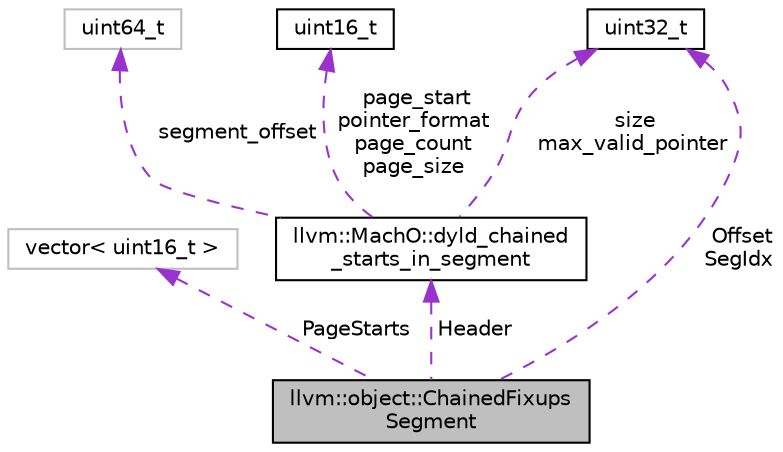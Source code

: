 digraph "llvm::object::ChainedFixupsSegment"
{
 // LATEX_PDF_SIZE
  bgcolor="transparent";
  edge [fontname="Helvetica",fontsize="10",labelfontname="Helvetica",labelfontsize="10"];
  node [fontname="Helvetica",fontsize="10",shape=record];
  Node1 [label="llvm::object::ChainedFixups\lSegment",height=0.2,width=0.4,color="black", fillcolor="grey75", style="filled", fontcolor="black",tooltip=" "];
  Node2 -> Node1 [dir="back",color="darkorchid3",fontsize="10",style="dashed",label=" PageStarts" ,fontname="Helvetica"];
  Node2 [label="vector\< uint16_t \>",height=0.2,width=0.4,color="grey75",tooltip=" "];
  Node3 -> Node1 [dir="back",color="darkorchid3",fontsize="10",style="dashed",label=" Header" ,fontname="Helvetica"];
  Node3 [label="llvm::MachO::dyld_chained\l_starts_in_segment",height=0.2,width=0.4,color="black",URL="$structllvm_1_1MachO_1_1dyld__chained__starts__in__segment.html",tooltip=" "];
  Node4 -> Node3 [dir="back",color="darkorchid3",fontsize="10",style="dashed",label=" segment_offset" ,fontname="Helvetica"];
  Node4 [label="uint64_t",height=0.2,width=0.4,color="grey75",tooltip=" "];
  Node5 -> Node3 [dir="back",color="darkorchid3",fontsize="10",style="dashed",label=" page_start\npointer_format\npage_count\npage_size" ,fontname="Helvetica"];
  Node5 [label="uint16_t",height=0.2,width=0.4,color="black",URL="$classuint16__t.html",tooltip=" "];
  Node6 -> Node3 [dir="back",color="darkorchid3",fontsize="10",style="dashed",label=" size\nmax_valid_pointer" ,fontname="Helvetica"];
  Node6 [label="uint32_t",height=0.2,width=0.4,color="black",URL="$classuint32__t.html",tooltip=" "];
  Node6 -> Node1 [dir="back",color="darkorchid3",fontsize="10",style="dashed",label=" Offset\nSegIdx" ,fontname="Helvetica"];
}

